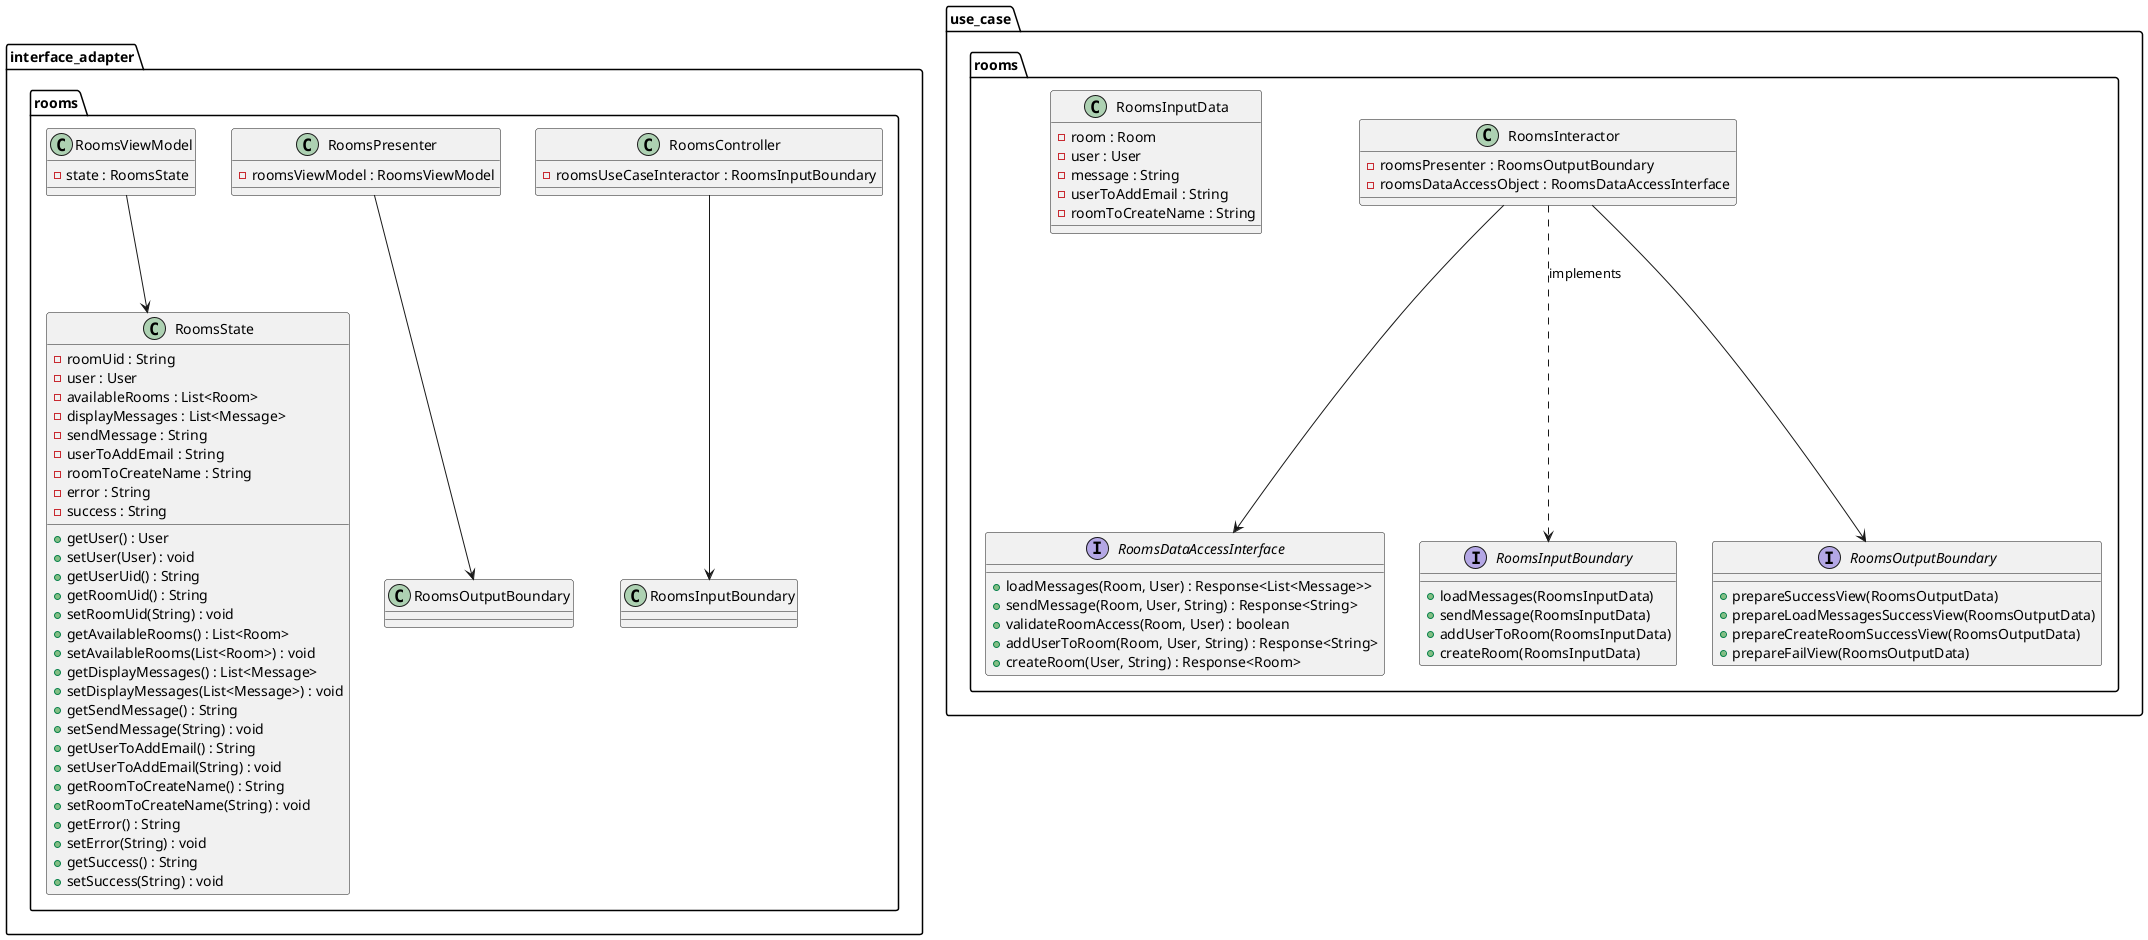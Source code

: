 @startuml

package interface_adapter.rooms {
    class RoomsController {
        -roomsUseCaseInteractor : RoomsInputBoundary
    }

    class RoomsPresenter {
        -roomsViewModel : RoomsViewModel
    }

    class RoomsViewModel {
        -state : RoomsState
    }

    class RoomsState {
        -roomUid : String
        -user : User
        -availableRooms : List<Room>
        -displayMessages : List<Message>
        -sendMessage : String
        -userToAddEmail : String
        -roomToCreateName : String
        -error : String
        -success : String
        +getUser() : User
        +setUser(User) : void
        +getUserUid() : String
        +getRoomUid() : String
        +setRoomUid(String) : void
        +getAvailableRooms() : List<Room>
        +setAvailableRooms(List<Room>) : void
        +getDisplayMessages() : List<Message>
        +setDisplayMessages(List<Message>) : void
        +getSendMessage() : String
        +setSendMessage(String) : void
        +getUserToAddEmail() : String
        +setUserToAddEmail(String) : void
        +getRoomToCreateName() : String
        +setRoomToCreateName(String) : void
        +getError() : String
        +setError(String) : void
        +getSuccess() : String
        +setSuccess(String) : void
    }

    RoomsController --> RoomsInputBoundary
    RoomsPresenter --> RoomsOutputBoundary
    RoomsViewModel --> RoomsState
}

package use_case.rooms {
    interface RoomsDataAccessInterface {
        +loadMessages(Room, User) : Response<List<Message>>
        +sendMessage(Room, User, String) : Response<String>
        +validateRoomAccess(Room, User) : boolean
        +addUserToRoom(Room, User, String) : Response<String>
        +createRoom(User, String) : Response<Room>
    }

    interface RoomsInputBoundary {
        +loadMessages(RoomsInputData)
        +sendMessage(RoomsInputData)
        +addUserToRoom(RoomsInputData)
        +createRoom(RoomsInputData)
    }

    class RoomsInteractor {
        -roomsPresenter : RoomsOutputBoundary
        -roomsDataAccessObject : RoomsDataAccessInterface
    }

    interface RoomsOutputBoundary {
        +prepareSuccessView(RoomsOutputData)
        +prepareLoadMessagesSuccessView(RoomsOutputData)
        +prepareCreateRoomSuccessView(RoomsOutputData)
        +prepareFailView(RoomsOutputData)
    }

    class RoomsInputData {
        -room : Room
        -user : User
        -message : String
        -userToAddEmail : String
        -roomToCreateName : String
    }

    RoomsInteractor ..> RoomsInputBoundary : implements
    RoomsInteractor --> RoomsOutputBoundary
    RoomsInteractor --> RoomsDataAccessInterface
}

' Additional packages and classes should follow a similar structure
' Example:
' package entities.auth {
'     class User { ... }
' }
' package entities.rooms {
'     class Room { ... }
'     class Message { ... }
' }

' Define relationships
' Example:
' User --> Room : uses
' Message --> Room : part of

@enduml
